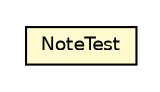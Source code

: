 #!/usr/local/bin/dot
#
# Class diagram 
# Generated by UMLGraph version R5_6-24-gf6e263 (http://www.umlgraph.org/)
#

digraph G {
	edge [fontname="Helvetica",fontsize=10,labelfontname="Helvetica",labelfontsize=10];
	node [fontname="Helvetica",fontsize=10,shape=plaintext];
	nodesep=0.25;
	ranksep=0.5;
	// com.rockhoppertech.music.NoteTest
	c710 [label=<<table title="com.rockhoppertech.music.NoteTest" border="0" cellborder="1" cellspacing="0" cellpadding="2" port="p" bgcolor="lemonChiffon" href="./NoteTest.html">
		<tr><td><table border="0" cellspacing="0" cellpadding="1">
<tr><td align="center" balign="center"> NoteTest </td></tr>
		</table></td></tr>
		</table>>, URL="./NoteTest.html", fontname="Helvetica", fontcolor="black", fontsize=9.0];
}

